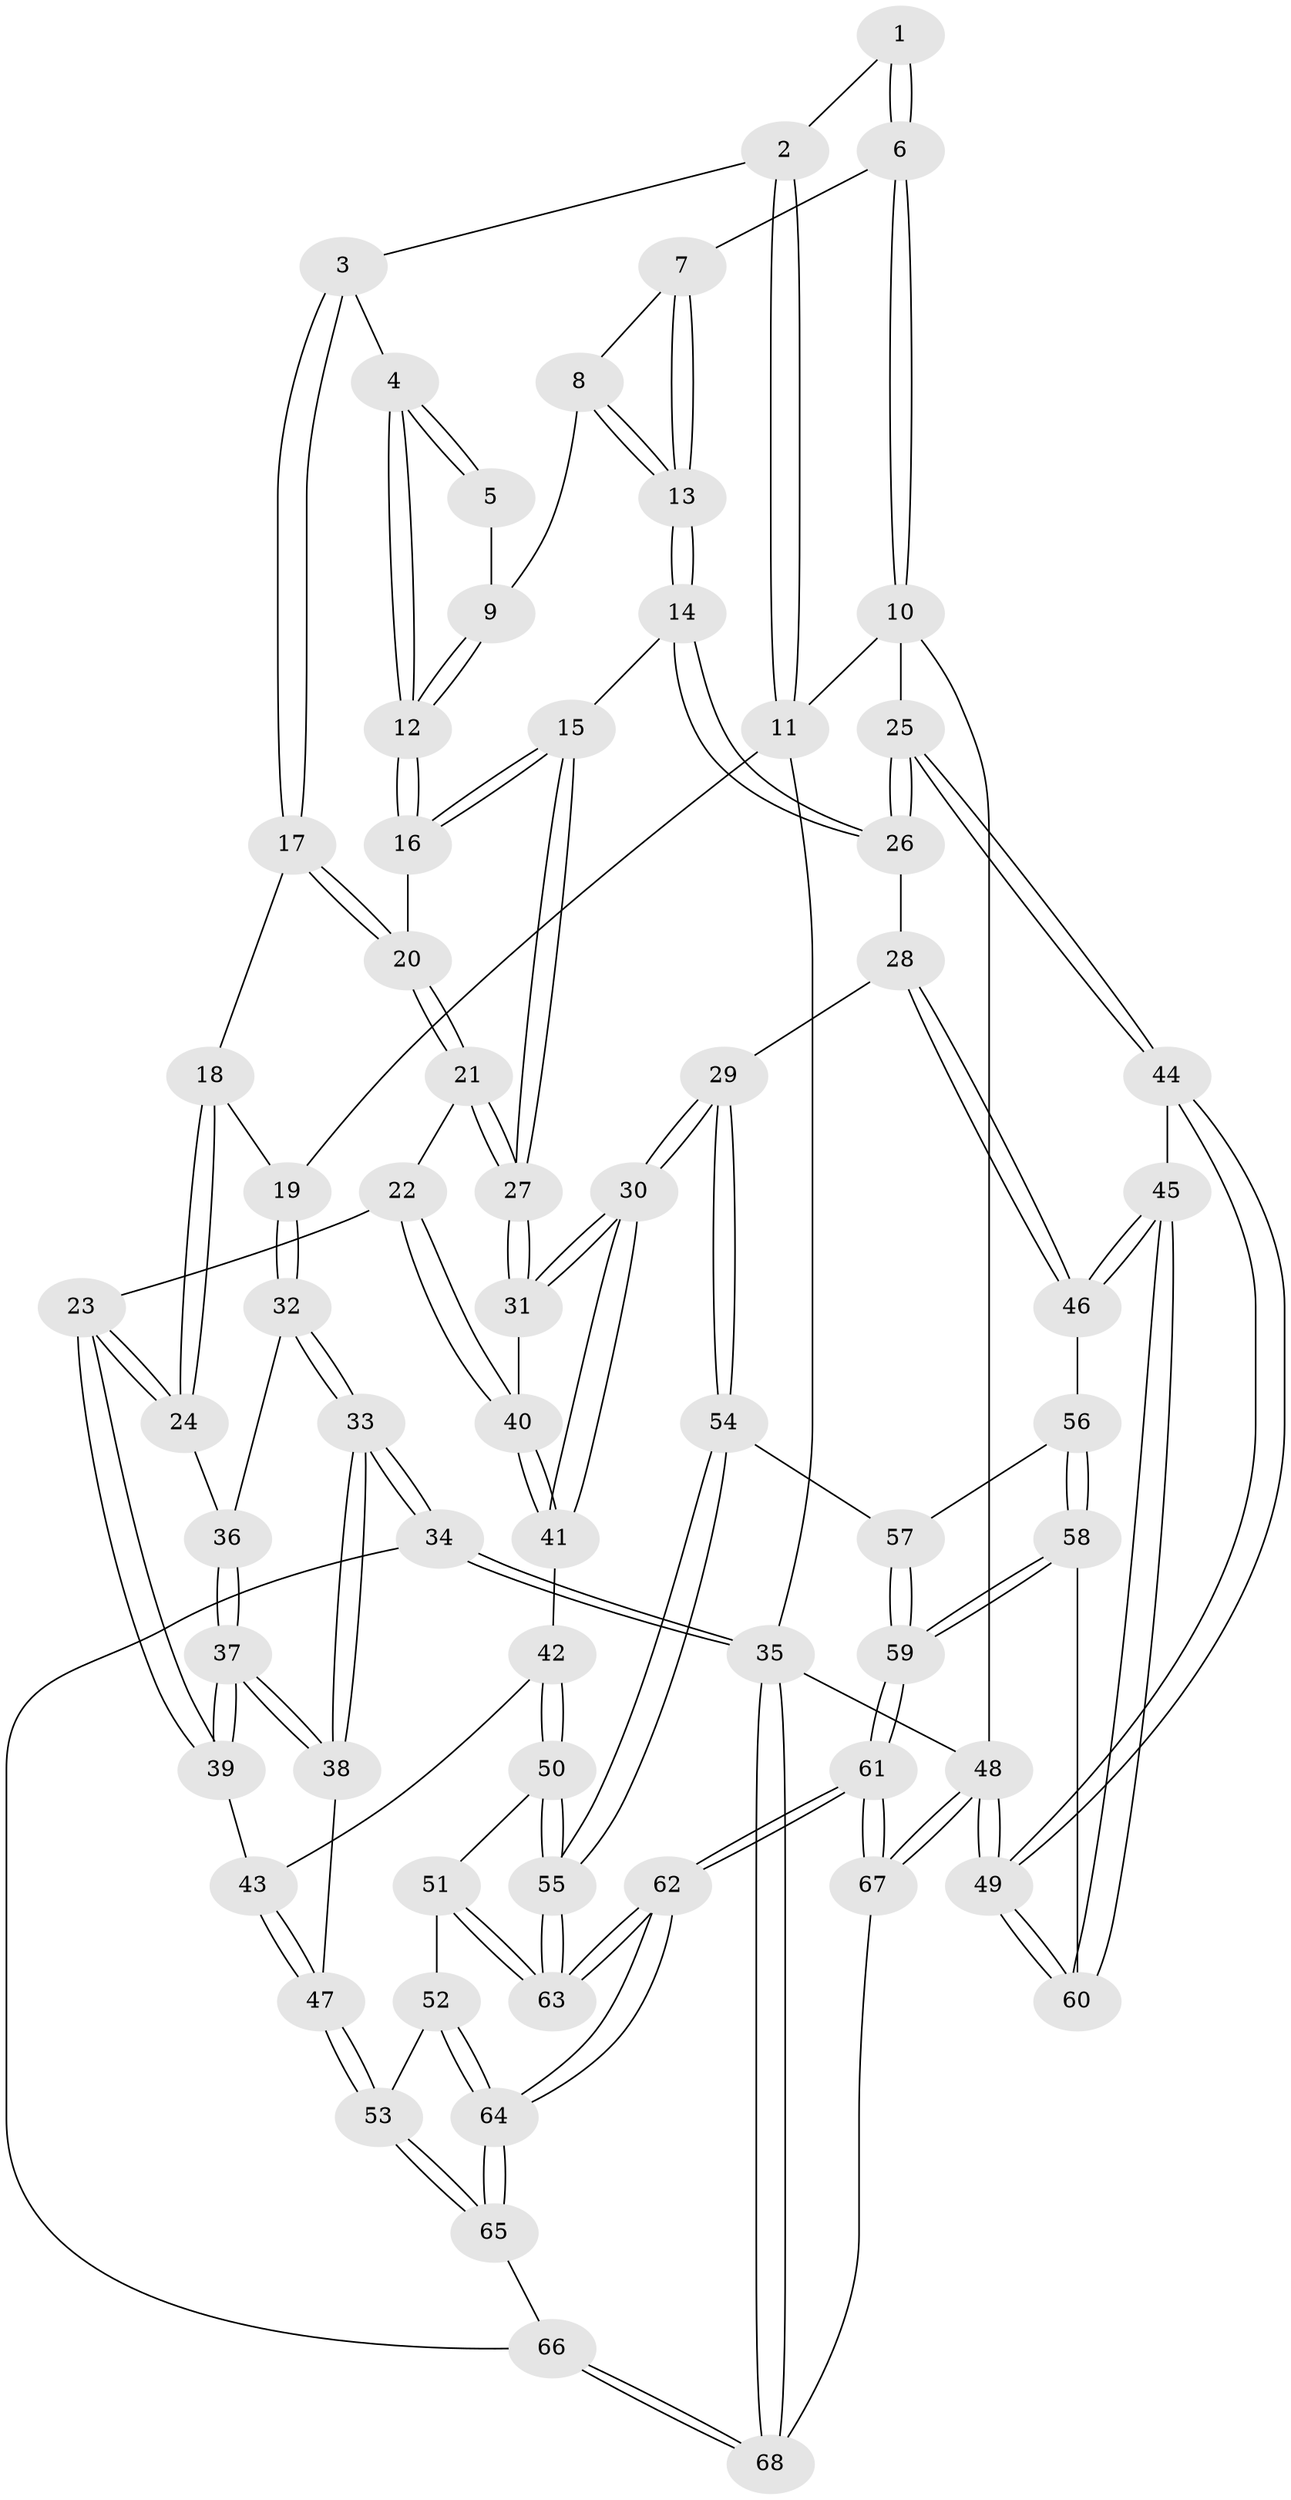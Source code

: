 // coarse degree distribution, {3: 0.10810810810810811, 4: 0.6486486486486487, 6: 0.08108108108108109, 5: 0.16216216216216217}
// Generated by graph-tools (version 1.1) at 2025/52/02/27/25 19:52:36]
// undirected, 68 vertices, 167 edges
graph export_dot {
graph [start="1"]
  node [color=gray90,style=filled];
  1 [pos="+0.9798942215037879+0"];
  2 [pos="+0.45765830188296563+0"];
  3 [pos="+0.5509404146838094+0.09317488095600168"];
  4 [pos="+0.639772062001406+0.15997144661031792"];
  5 [pos="+0.8376356675925961+0"];
  6 [pos="+1+0"];
  7 [pos="+0.9395771312626409+0.12890070247766827"];
  8 [pos="+0.8316583405176221+0.17248464425295293"];
  9 [pos="+0.811323630816177+0.13329148890756917"];
  10 [pos="+1+0"];
  11 [pos="+0+0"];
  12 [pos="+0.6657312765123081+0.21316044996070393"];
  13 [pos="+0.8378542763230663+0.31161703380803707"];
  14 [pos="+0.8292916250256003+0.35058724103826794"];
  15 [pos="+0.755917621739273+0.3485720285340067"];
  16 [pos="+0.6837973563808503+0.29233029626328905"];
  17 [pos="+0.44465358698761537+0.24281639020987972"];
  18 [pos="+0.2953197466774595+0.23718426505665044"];
  19 [pos="+0+0"];
  20 [pos="+0.522847726292763+0.34511885307629264"];
  21 [pos="+0.4915963028039159+0.40697329003301497"];
  22 [pos="+0.4073163654270388+0.4718756339223871"];
  23 [pos="+0.3657432324803103+0.46773405300241544"];
  24 [pos="+0.3596968066233969+0.46354795809959126"];
  25 [pos="+1+0.38851048074174216"];
  26 [pos="+0.9696128188734097+0.42030024242323405"];
  27 [pos="+0.6625165247088376+0.5255685697994832"];
  28 [pos="+0.8918831716857112+0.5637099303328145"];
  29 [pos="+0.6734156906374462+0.632082139520623"];
  30 [pos="+0.6715430511556454+0.6290656292192304"];
  31 [pos="+0.6600357221793212+0.5565157200037525"];
  32 [pos="+0+0.10233376967828238"];
  33 [pos="+0+0.7415038934076347"];
  34 [pos="+0+0.9581015297635307"];
  35 [pos="+0+1"];
  36 [pos="+0.1505838323263999+0.47565319626228103"];
  37 [pos="+0.146535901754697+0.6196860597288899"];
  38 [pos="+0.10645552958890837+0.7171876781253483"];
  39 [pos="+0.31618642236155653+0.5962726301512896"];
  40 [pos="+0.4323189331423996+0.5082229510654837"];
  41 [pos="+0.47004643372553034+0.6161541313422044"];
  42 [pos="+0.438932597902936+0.6799235960533678"];
  43 [pos="+0.3329439148310121+0.6528535675943393"];
  44 [pos="+1+0.6865869383669055"];
  45 [pos="+0.9236113198090021+0.7043203484242572"];
  46 [pos="+0.9166614210785289+0.7003914939678636"];
  47 [pos="+0.22035091354520497+0.8089714252558362"];
  48 [pos="+1+1"];
  49 [pos="+1+0.9188953917654741"];
  50 [pos="+0.44708644494375727+0.7190685177215387"];
  51 [pos="+0.3446625928550845+0.8009146386484216"];
  52 [pos="+0.3416677685133938+0.8028769205318205"];
  53 [pos="+0.2294123151185043+0.8239678474699593"];
  54 [pos="+0.6759749050686845+0.674879719905532"];
  55 [pos="+0.606228031943098+0.8369501948322219"];
  56 [pos="+0.8722958668920332+0.7231969096691246"];
  57 [pos="+0.8080985201890406+0.7275461643646681"];
  58 [pos="+0.8513937366976156+0.9234195770509945"];
  59 [pos="+0.7973341894585726+0.9614028630793724"];
  60 [pos="+0.9705112051131869+0.8753415954582964"];
  61 [pos="+0.6674565433252931+1"];
  62 [pos="+0.621733110421089+0.9945596384171594"];
  63 [pos="+0.606362314158761+0.8395186406177783"];
  64 [pos="+0.6134851420787496+0.9912064982310325"];
  65 [pos="+0.23148691196024068+0.8949791841939109"];
  66 [pos="+0.22791227994083366+0.9058185929147039"];
  67 [pos="+0.6674791987892753+1"];
  68 [pos="+0.17698638872284386+1"];
  1 -- 2;
  1 -- 6;
  1 -- 6;
  2 -- 3;
  2 -- 11;
  2 -- 11;
  3 -- 4;
  3 -- 17;
  3 -- 17;
  4 -- 5;
  4 -- 5;
  4 -- 12;
  4 -- 12;
  5 -- 9;
  6 -- 7;
  6 -- 10;
  6 -- 10;
  7 -- 8;
  7 -- 13;
  7 -- 13;
  8 -- 9;
  8 -- 13;
  8 -- 13;
  9 -- 12;
  9 -- 12;
  10 -- 11;
  10 -- 25;
  10 -- 48;
  11 -- 19;
  11 -- 35;
  12 -- 16;
  12 -- 16;
  13 -- 14;
  13 -- 14;
  14 -- 15;
  14 -- 26;
  14 -- 26;
  15 -- 16;
  15 -- 16;
  15 -- 27;
  15 -- 27;
  16 -- 20;
  17 -- 18;
  17 -- 20;
  17 -- 20;
  18 -- 19;
  18 -- 24;
  18 -- 24;
  19 -- 32;
  19 -- 32;
  20 -- 21;
  20 -- 21;
  21 -- 22;
  21 -- 27;
  21 -- 27;
  22 -- 23;
  22 -- 40;
  22 -- 40;
  23 -- 24;
  23 -- 24;
  23 -- 39;
  23 -- 39;
  24 -- 36;
  25 -- 26;
  25 -- 26;
  25 -- 44;
  25 -- 44;
  26 -- 28;
  27 -- 31;
  27 -- 31;
  28 -- 29;
  28 -- 46;
  28 -- 46;
  29 -- 30;
  29 -- 30;
  29 -- 54;
  29 -- 54;
  30 -- 31;
  30 -- 31;
  30 -- 41;
  30 -- 41;
  31 -- 40;
  32 -- 33;
  32 -- 33;
  32 -- 36;
  33 -- 34;
  33 -- 34;
  33 -- 38;
  33 -- 38;
  34 -- 35;
  34 -- 35;
  34 -- 66;
  35 -- 68;
  35 -- 68;
  35 -- 48;
  36 -- 37;
  36 -- 37;
  37 -- 38;
  37 -- 38;
  37 -- 39;
  37 -- 39;
  38 -- 47;
  39 -- 43;
  40 -- 41;
  40 -- 41;
  41 -- 42;
  42 -- 43;
  42 -- 50;
  42 -- 50;
  43 -- 47;
  43 -- 47;
  44 -- 45;
  44 -- 49;
  44 -- 49;
  45 -- 46;
  45 -- 46;
  45 -- 60;
  45 -- 60;
  46 -- 56;
  47 -- 53;
  47 -- 53;
  48 -- 49;
  48 -- 49;
  48 -- 67;
  48 -- 67;
  49 -- 60;
  49 -- 60;
  50 -- 51;
  50 -- 55;
  50 -- 55;
  51 -- 52;
  51 -- 63;
  51 -- 63;
  52 -- 53;
  52 -- 64;
  52 -- 64;
  53 -- 65;
  53 -- 65;
  54 -- 55;
  54 -- 55;
  54 -- 57;
  55 -- 63;
  55 -- 63;
  56 -- 57;
  56 -- 58;
  56 -- 58;
  57 -- 59;
  57 -- 59;
  58 -- 59;
  58 -- 59;
  58 -- 60;
  59 -- 61;
  59 -- 61;
  61 -- 62;
  61 -- 62;
  61 -- 67;
  61 -- 67;
  62 -- 63;
  62 -- 63;
  62 -- 64;
  62 -- 64;
  64 -- 65;
  64 -- 65;
  65 -- 66;
  66 -- 68;
  66 -- 68;
  67 -- 68;
}
